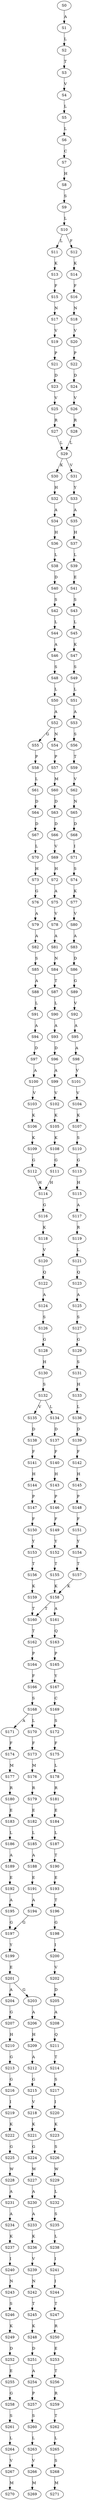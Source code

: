 strict digraph  {
	S0 -> S1 [ label = A ];
	S1 -> S2 [ label = L ];
	S2 -> S3 [ label = T ];
	S3 -> S4 [ label = V ];
	S4 -> S5 [ label = L ];
	S5 -> S6 [ label = L ];
	S6 -> S7 [ label = C ];
	S7 -> S8 [ label = H ];
	S8 -> S9 [ label = S ];
	S9 -> S10 [ label = L ];
	S10 -> S11 [ label = L ];
	S10 -> S12 [ label = F ];
	S11 -> S13 [ label = K ];
	S12 -> S14 [ label = K ];
	S13 -> S15 [ label = F ];
	S14 -> S16 [ label = F ];
	S15 -> S17 [ label = N ];
	S16 -> S18 [ label = N ];
	S17 -> S19 [ label = V ];
	S18 -> S20 [ label = V ];
	S19 -> S21 [ label = P ];
	S20 -> S22 [ label = P ];
	S21 -> S23 [ label = D ];
	S22 -> S24 [ label = D ];
	S23 -> S25 [ label = V ];
	S24 -> S26 [ label = V ];
	S25 -> S27 [ label = R ];
	S26 -> S28 [ label = R ];
	S27 -> S29 [ label = L ];
	S28 -> S29 [ label = L ];
	S29 -> S30 [ label = K ];
	S29 -> S31 [ label = V ];
	S30 -> S32 [ label = H ];
	S31 -> S33 [ label = Y ];
	S32 -> S34 [ label = A ];
	S33 -> S35 [ label = A ];
	S34 -> S36 [ label = H ];
	S35 -> S37 [ label = H ];
	S36 -> S38 [ label = L ];
	S37 -> S39 [ label = L ];
	S38 -> S40 [ label = D ];
	S39 -> S41 [ label = E ];
	S40 -> S42 [ label = S ];
	S41 -> S43 [ label = S ];
	S42 -> S44 [ label = L ];
	S43 -> S45 [ label = L ];
	S44 -> S46 [ label = A ];
	S45 -> S47 [ label = K ];
	S46 -> S48 [ label = S ];
	S47 -> S49 [ label = S ];
	S48 -> S50 [ label = L ];
	S49 -> S51 [ label = L ];
	S50 -> S52 [ label = A ];
	S51 -> S53 [ label = A ];
	S52 -> S54 [ label = N ];
	S52 -> S55 [ label = G ];
	S53 -> S56 [ label = S ];
	S54 -> S57 [ label = P ];
	S55 -> S58 [ label = P ];
	S56 -> S59 [ label = T ];
	S57 -> S60 [ label = M ];
	S58 -> S61 [ label = L ];
	S59 -> S62 [ label = V ];
	S60 -> S63 [ label = D ];
	S61 -> S64 [ label = D ];
	S62 -> S65 [ label = N ];
	S63 -> S66 [ label = D ];
	S64 -> S67 [ label = D ];
	S65 -> S68 [ label = D ];
	S66 -> S69 [ label = V ];
	S67 -> S70 [ label = L ];
	S68 -> S71 [ label = I ];
	S69 -> S72 [ label = H ];
	S70 -> S73 [ label = H ];
	S71 -> S74 [ label = S ];
	S72 -> S75 [ label = A ];
	S73 -> S76 [ label = G ];
	S74 -> S77 [ label = K ];
	S75 -> S78 [ label = V ];
	S76 -> S79 [ label = A ];
	S77 -> S80 [ label = V ];
	S78 -> S81 [ label = A ];
	S79 -> S82 [ label = A ];
	S80 -> S83 [ label = A ];
	S81 -> S84 [ label = N ];
	S82 -> S85 [ label = S ];
	S83 -> S86 [ label = D ];
	S84 -> S87 [ label = T ];
	S85 -> S88 [ label = A ];
	S86 -> S89 [ label = G ];
	S87 -> S90 [ label = L ];
	S88 -> S91 [ label = L ];
	S89 -> S92 [ label = V ];
	S90 -> S93 [ label = A ];
	S91 -> S94 [ label = A ];
	S92 -> S95 [ label = A ];
	S93 -> S96 [ label = D ];
	S94 -> S97 [ label = D ];
	S95 -> S98 [ label = A ];
	S96 -> S99 [ label = A ];
	S97 -> S100 [ label = A ];
	S98 -> S101 [ label = V ];
	S99 -> S102 [ label = V ];
	S100 -> S103 [ label = V ];
	S101 -> S104 [ label = V ];
	S102 -> S105 [ label = K ];
	S103 -> S106 [ label = K ];
	S104 -> S107 [ label = K ];
	S105 -> S108 [ label = K ];
	S106 -> S109 [ label = K ];
	S107 -> S110 [ label = S ];
	S108 -> S111 [ label = G ];
	S109 -> S112 [ label = G ];
	S110 -> S113 [ label = G ];
	S111 -> S114 [ label = H ];
	S112 -> S114 [ label = H ];
	S113 -> S115 [ label = H ];
	S114 -> S116 [ label = G ];
	S115 -> S117 [ label = A ];
	S116 -> S118 [ label = K ];
	S117 -> S119 [ label = R ];
	S118 -> S120 [ label = V ];
	S119 -> S121 [ label = L ];
	S120 -> S122 [ label = Q ];
	S121 -> S123 [ label = Q ];
	S122 -> S124 [ label = A ];
	S123 -> S125 [ label = A ];
	S124 -> S126 [ label = S ];
	S125 -> S127 [ label = S ];
	S126 -> S128 [ label = G ];
	S127 -> S129 [ label = G ];
	S128 -> S130 [ label = H ];
	S129 -> S131 [ label = S ];
	S130 -> S132 [ label = S ];
	S131 -> S133 [ label = H ];
	S132 -> S134 [ label = L ];
	S132 -> S135 [ label = V ];
	S133 -> S136 [ label = L ];
	S134 -> S137 [ label = D ];
	S135 -> S138 [ label = D ];
	S136 -> S139 [ label = D ];
	S137 -> S140 [ label = F ];
	S138 -> S141 [ label = F ];
	S139 -> S142 [ label = F ];
	S140 -> S143 [ label = H ];
	S141 -> S144 [ label = H ];
	S142 -> S145 [ label = H ];
	S143 -> S146 [ label = P ];
	S144 -> S147 [ label = P ];
	S145 -> S148 [ label = P ];
	S146 -> S149 [ label = F ];
	S147 -> S150 [ label = F ];
	S148 -> S151 [ label = F ];
	S149 -> S152 [ label = Y ];
	S150 -> S153 [ label = Y ];
	S151 -> S154 [ label = Y ];
	S152 -> S155 [ label = T ];
	S153 -> S156 [ label = T ];
	S154 -> S157 [ label = T ];
	S155 -> S158 [ label = K ];
	S156 -> S159 [ label = K ];
	S157 -> S158 [ label = K ];
	S158 -> S160 [ label = T ];
	S158 -> S161 [ label = A ];
	S159 -> S160 [ label = T ];
	S160 -> S162 [ label = T ];
	S161 -> S163 [ label = Q ];
	S162 -> S164 [ label = P ];
	S163 -> S165 [ label = P ];
	S164 -> S166 [ label = F ];
	S165 -> S167 [ label = Y ];
	S166 -> S168 [ label = S ];
	S167 -> S169 [ label = C ];
	S168 -> S170 [ label = L ];
	S168 -> S171 [ label = A ];
	S169 -> S172 [ label = S ];
	S170 -> S173 [ label = F ];
	S171 -> S174 [ label = F ];
	S172 -> S175 [ label = F ];
	S173 -> S176 [ label = M ];
	S174 -> S177 [ label = M ];
	S175 -> S178 [ label = L ];
	S176 -> S179 [ label = R ];
	S177 -> S180 [ label = R ];
	S178 -> S181 [ label = R ];
	S179 -> S182 [ label = E ];
	S180 -> S183 [ label = E ];
	S181 -> S184 [ label = E ];
	S182 -> S185 [ label = L ];
	S183 -> S186 [ label = L ];
	S184 -> S187 [ label = L ];
	S185 -> S188 [ label = A ];
	S186 -> S189 [ label = A ];
	S187 -> S190 [ label = T ];
	S188 -> S191 [ label = E ];
	S189 -> S192 [ label = E ];
	S190 -> S193 [ label = E ];
	S191 -> S194 [ label = A ];
	S192 -> S195 [ label = A ];
	S193 -> S196 [ label = T ];
	S194 -> S197 [ label = G ];
	S195 -> S197 [ label = G ];
	S196 -> S198 [ label = G ];
	S197 -> S199 [ label = Y ];
	S198 -> S200 [ label = I ];
	S199 -> S201 [ label = E ];
	S200 -> S202 [ label = V ];
	S201 -> S203 [ label = G ];
	S201 -> S204 [ label = A ];
	S202 -> S205 [ label = D ];
	S203 -> S206 [ label = A ];
	S204 -> S207 [ label = G ];
	S205 -> S208 [ label = A ];
	S206 -> S209 [ label = H ];
	S207 -> S210 [ label = H ];
	S208 -> S211 [ label = Q ];
	S209 -> S212 [ label = A ];
	S210 -> S213 [ label = G ];
	S211 -> S214 [ label = T ];
	S212 -> S215 [ label = G ];
	S213 -> S216 [ label = G ];
	S214 -> S217 [ label = S ];
	S215 -> S218 [ label = V ];
	S216 -> S219 [ label = I ];
	S217 -> S220 [ label = I ];
	S218 -> S221 [ label = K ];
	S219 -> S222 [ label = K ];
	S220 -> S223 [ label = K ];
	S221 -> S224 [ label = G ];
	S222 -> S225 [ label = G ];
	S223 -> S226 [ label = S ];
	S224 -> S227 [ label = W ];
	S225 -> S228 [ label = W ];
	S226 -> S229 [ label = W ];
	S227 -> S230 [ label = A ];
	S228 -> S231 [ label = A ];
	S229 -> S232 [ label = L ];
	S230 -> S233 [ label = A ];
	S231 -> S234 [ label = A ];
	S232 -> S235 [ label = S ];
	S233 -> S236 [ label = K ];
	S234 -> S237 [ label = K ];
	S235 -> S238 [ label = L ];
	S236 -> S239 [ label = V ];
	S237 -> S240 [ label = I ];
	S238 -> S241 [ label = I ];
	S239 -> S242 [ label = N ];
	S240 -> S243 [ label = N ];
	S241 -> S244 [ label = I ];
	S242 -> S245 [ label = T ];
	S243 -> S246 [ label = S ];
	S244 -> S247 [ label = T ];
	S245 -> S248 [ label = K ];
	S246 -> S249 [ label = K ];
	S247 -> S250 [ label = R ];
	S248 -> S251 [ label = D ];
	S249 -> S252 [ label = D ];
	S250 -> S253 [ label = E ];
	S251 -> S254 [ label = A ];
	S252 -> S255 [ label = E ];
	S253 -> S256 [ label = T ];
	S254 -> S257 [ label = P ];
	S255 -> S258 [ label = G ];
	S256 -> S259 [ label = R ];
	S257 -> S260 [ label = S ];
	S258 -> S261 [ label = S ];
	S259 -> S262 [ label = T ];
	S260 -> S263 [ label = L ];
	S261 -> S264 [ label = L ];
	S262 -> S265 [ label = L ];
	S263 -> S266 [ label = V ];
	S264 -> S267 [ label = V ];
	S265 -> S268 [ label = S ];
	S266 -> S269 [ label = M ];
	S267 -> S270 [ label = M ];
	S268 -> S271 [ label = M ];
}
